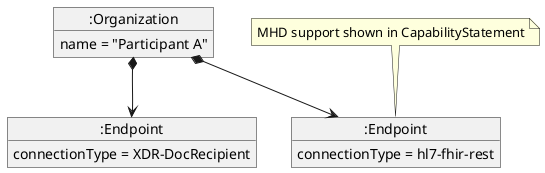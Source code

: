 @startuml
hide footbox

object ":Organization" as Organization
Organization : name = "Participant A"
object ":Endpoint" as Responder38
Responder38 : connectionType = XDR-DocRecipient
object ":Endpoint" as Responder39
Responder39 : connectionType = hl7-fhir-rest

Organization *--> Responder38
Organization *--> Responder39
note "MHD support shown in CapabilityStatement" as N1
N1 .. Responder39

@enduml
